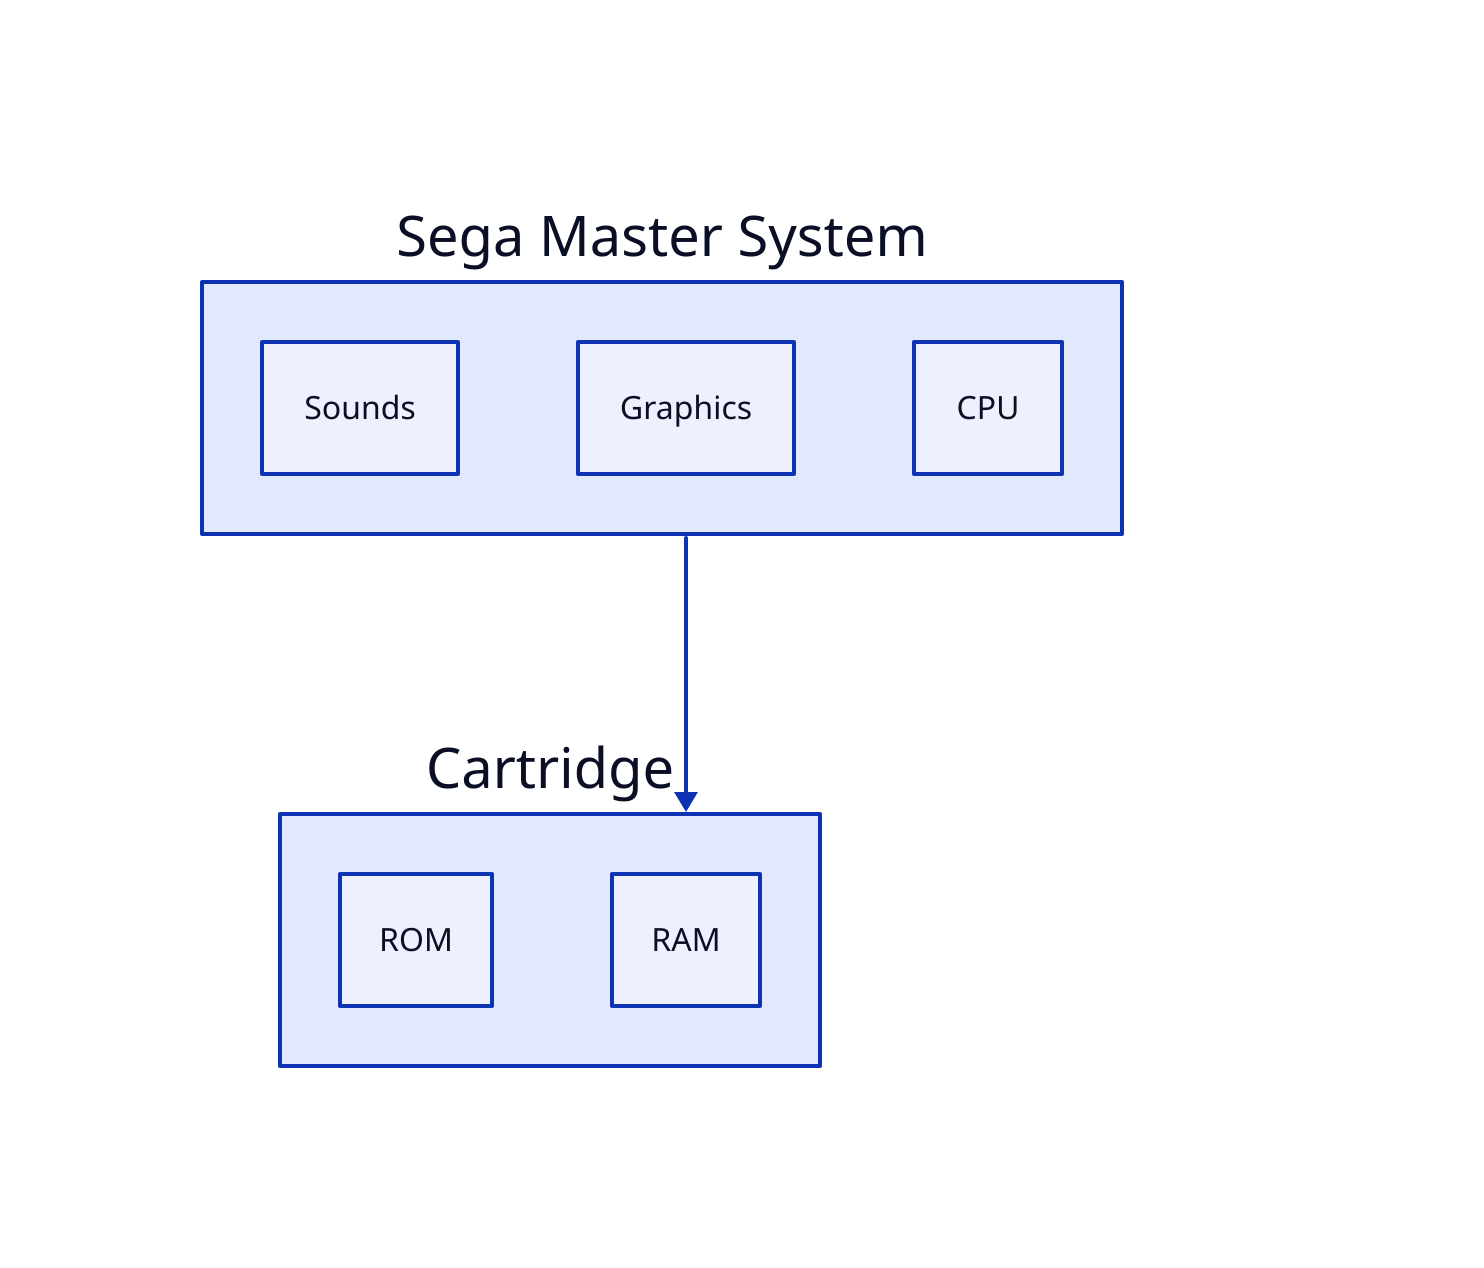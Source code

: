 Sega Master System: {
  Sounds
  Graphics
  CPU
}

Cartridge: {
  ROM
  RAM
}

Sega Master System -> Cartridge
Play: |md
  [Play](https://ajgrah2000.github.io/rustsega/)
|
